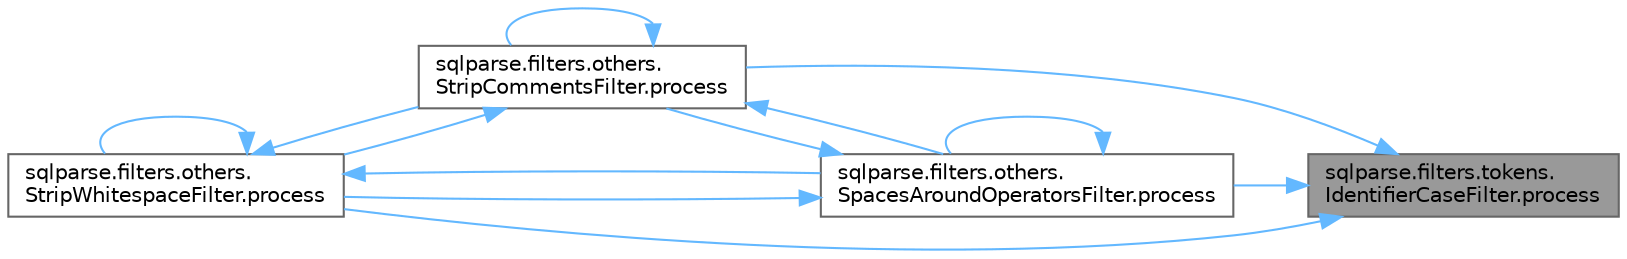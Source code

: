 digraph "sqlparse.filters.tokens.IdentifierCaseFilter.process"
{
 // LATEX_PDF_SIZE
  bgcolor="transparent";
  edge [fontname=Helvetica,fontsize=10,labelfontname=Helvetica,labelfontsize=10];
  node [fontname=Helvetica,fontsize=10,shape=box,height=0.2,width=0.4];
  rankdir="RL";
  Node1 [id="Node000001",label="sqlparse.filters.tokens.\lIdentifierCaseFilter.process",height=0.2,width=0.4,color="gray40", fillcolor="grey60", style="filled", fontcolor="black",tooltip=" "];
  Node1 -> Node2 [id="edge1_Node000001_Node000002",dir="back",color="steelblue1",style="solid",tooltip=" "];
  Node2 [id="Node000002",label="sqlparse.filters.others.\lSpacesAroundOperatorsFilter.process",height=0.2,width=0.4,color="grey40", fillcolor="white", style="filled",URL="$classsqlparse_1_1filters_1_1others_1_1_spaces_around_operators_filter.html#a1a4308bab3c941f190c9aa6fa6d99492",tooltip=" "];
  Node2 -> Node2 [id="edge2_Node000002_Node000002",dir="back",color="steelblue1",style="solid",tooltip=" "];
  Node2 -> Node3 [id="edge3_Node000002_Node000003",dir="back",color="steelblue1",style="solid",tooltip=" "];
  Node3 [id="Node000003",label="sqlparse.filters.others.\lStripCommentsFilter.process",height=0.2,width=0.4,color="grey40", fillcolor="white", style="filled",URL="$classsqlparse_1_1filters_1_1others_1_1_strip_comments_filter.html#a7aeeca5b82a1b2768af6be530fbbd448",tooltip=" "];
  Node3 -> Node2 [id="edge4_Node000003_Node000002",dir="back",color="steelblue1",style="solid",tooltip=" "];
  Node3 -> Node3 [id="edge5_Node000003_Node000003",dir="back",color="steelblue1",style="solid",tooltip=" "];
  Node3 -> Node4 [id="edge6_Node000003_Node000004",dir="back",color="steelblue1",style="solid",tooltip=" "];
  Node4 [id="Node000004",label="sqlparse.filters.others.\lStripWhitespaceFilter.process",height=0.2,width=0.4,color="grey40", fillcolor="white", style="filled",URL="$classsqlparse_1_1filters_1_1others_1_1_strip_whitespace_filter.html#a6a736c7dd56d1257bede1672a9e3302b",tooltip=" "];
  Node4 -> Node2 [id="edge7_Node000004_Node000002",dir="back",color="steelblue1",style="solid",tooltip=" "];
  Node4 -> Node3 [id="edge8_Node000004_Node000003",dir="back",color="steelblue1",style="solid",tooltip=" "];
  Node4 -> Node4 [id="edge9_Node000004_Node000004",dir="back",color="steelblue1",style="solid",tooltip=" "];
  Node2 -> Node4 [id="edge10_Node000002_Node000004",dir="back",color="steelblue1",style="solid",tooltip=" "];
  Node1 -> Node3 [id="edge11_Node000001_Node000003",dir="back",color="steelblue1",style="solid",tooltip=" "];
  Node1 -> Node4 [id="edge12_Node000001_Node000004",dir="back",color="steelblue1",style="solid",tooltip=" "];
}
